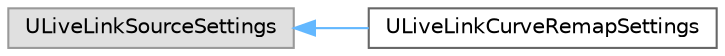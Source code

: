 digraph "Graphical Class Hierarchy"
{
 // INTERACTIVE_SVG=YES
 // LATEX_PDF_SIZE
  bgcolor="transparent";
  edge [fontname=Helvetica,fontsize=10,labelfontname=Helvetica,labelfontsize=10];
  node [fontname=Helvetica,fontsize=10,shape=box,height=0.2,width=0.4];
  rankdir="LR";
  Node0 [id="Node000000",label="ULiveLinkSourceSettings",height=0.2,width=0.4,color="grey60", fillcolor="#E0E0E0", style="filled",tooltip=" "];
  Node0 -> Node1 [id="edge9809_Node000000_Node000001",dir="back",color="steelblue1",style="solid",tooltip=" "];
  Node1 [id="Node000001",label="ULiveLinkCurveRemapSettings",height=0.2,width=0.4,color="grey40", fillcolor="white", style="filled",URL="$dd/d93/classULiveLinkCurveRemapSettings.html",tooltip=" "];
}
